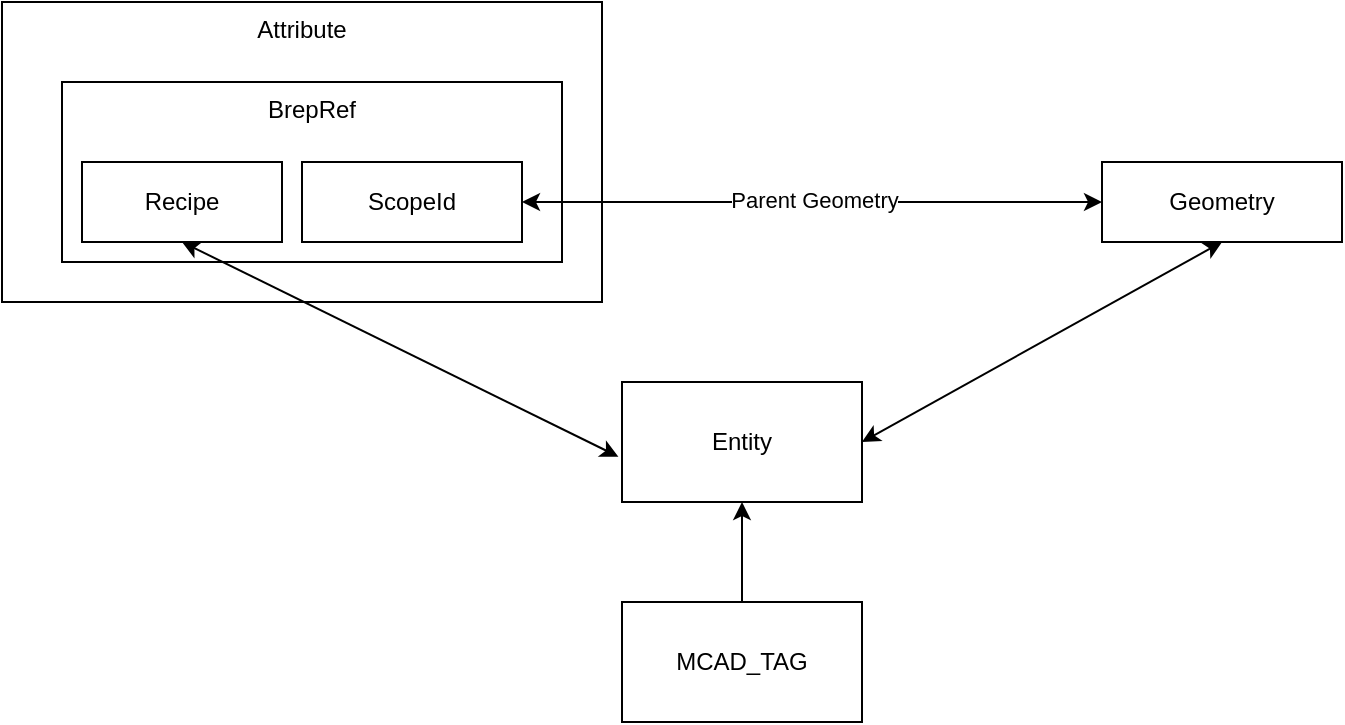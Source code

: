 <mxfile version="22.1.3" type="github">
  <diagram name="Page-1" id="whAOCv2hyKK0YJUlLeea">
    <mxGraphModel dx="1845" dy="1096" grid="1" gridSize="10" guides="1" tooltips="1" connect="1" arrows="1" fold="1" page="1" pageScale="1" pageWidth="850" pageHeight="1100" math="0" shadow="0">
      <root>
        <mxCell id="0" />
        <mxCell id="1" parent="0" />
        <mxCell id="aZsyGyUIFI28B4qga_tj-2" value="Attribute" style="rounded=0;whiteSpace=wrap;html=1;verticalAlign=top;" vertex="1" parent="1">
          <mxGeometry x="90" y="37" width="300" height="150" as="geometry" />
        </mxCell>
        <mxCell id="aZsyGyUIFI28B4qga_tj-1" value="BrepRef" style="rounded=0;whiteSpace=wrap;html=1;verticalAlign=top;" vertex="1" parent="1">
          <mxGeometry x="120" y="77" width="250" height="90" as="geometry" />
        </mxCell>
        <mxCell id="aZsyGyUIFI28B4qga_tj-7" value="Recipe" style="rounded=0;whiteSpace=wrap;html=1;" vertex="1" parent="1">
          <mxGeometry x="130" y="117" width="100" height="40" as="geometry" />
        </mxCell>
        <mxCell id="aZsyGyUIFI28B4qga_tj-8" value="ScopeId" style="rounded=0;whiteSpace=wrap;html=1;" vertex="1" parent="1">
          <mxGeometry x="240" y="117" width="110" height="40" as="geometry" />
        </mxCell>
        <mxCell id="aZsyGyUIFI28B4qga_tj-9" value="Geometry" style="rounded=0;whiteSpace=wrap;html=1;" vertex="1" parent="1">
          <mxGeometry x="640" y="117" width="120" height="40" as="geometry" />
        </mxCell>
        <mxCell id="aZsyGyUIFI28B4qga_tj-10" value="" style="endArrow=classic;startArrow=classic;html=1;rounded=0;exitX=1;exitY=0.5;exitDx=0;exitDy=0;entryX=0;entryY=0.5;entryDx=0;entryDy=0;" edge="1" parent="1" source="aZsyGyUIFI28B4qga_tj-8" target="aZsyGyUIFI28B4qga_tj-9">
          <mxGeometry width="50" height="50" relative="1" as="geometry">
            <mxPoint x="400" y="237" as="sourcePoint" />
            <mxPoint x="450" y="187" as="targetPoint" />
          </mxGeometry>
        </mxCell>
        <mxCell id="aZsyGyUIFI28B4qga_tj-13" value="Parent Geometry" style="edgeLabel;html=1;align=center;verticalAlign=middle;resizable=0;points=[];" vertex="1" connectable="0" parent="aZsyGyUIFI28B4qga_tj-10">
          <mxGeometry x="0.003" y="1" relative="1" as="geometry">
            <mxPoint as="offset" />
          </mxGeometry>
        </mxCell>
        <mxCell id="aZsyGyUIFI28B4qga_tj-14" value="Entity" style="rounded=0;whiteSpace=wrap;html=1;" vertex="1" parent="1">
          <mxGeometry x="400" y="227" width="120" height="60" as="geometry" />
        </mxCell>
        <mxCell id="aZsyGyUIFI28B4qga_tj-15" value="" style="endArrow=classic;startArrow=classic;html=1;rounded=0;entryX=0.5;entryY=1;entryDx=0;entryDy=0;exitX=1;exitY=0.5;exitDx=0;exitDy=0;" edge="1" parent="1" source="aZsyGyUIFI28B4qga_tj-14" target="aZsyGyUIFI28B4qga_tj-9">
          <mxGeometry width="50" height="50" relative="1" as="geometry">
            <mxPoint x="400" y="237" as="sourcePoint" />
            <mxPoint x="450" y="187" as="targetPoint" />
          </mxGeometry>
        </mxCell>
        <mxCell id="aZsyGyUIFI28B4qga_tj-16" value="" style="endArrow=classic;startArrow=classic;html=1;rounded=0;exitX=-0.015;exitY=0.622;exitDx=0;exitDy=0;exitPerimeter=0;entryX=0.5;entryY=1;entryDx=0;entryDy=0;" edge="1" parent="1" source="aZsyGyUIFI28B4qga_tj-14" target="aZsyGyUIFI28B4qga_tj-7">
          <mxGeometry width="50" height="50" relative="1" as="geometry">
            <mxPoint x="400" y="237" as="sourcePoint" />
            <mxPoint x="450" y="187" as="targetPoint" />
          </mxGeometry>
        </mxCell>
        <mxCell id="aZsyGyUIFI28B4qga_tj-17" value="MCAD_TAG" style="rounded=0;whiteSpace=wrap;html=1;" vertex="1" parent="1">
          <mxGeometry x="400" y="337" width="120" height="60" as="geometry" />
        </mxCell>
        <mxCell id="aZsyGyUIFI28B4qga_tj-20" value="" style="endArrow=classic;html=1;rounded=0;exitX=0.5;exitY=0;exitDx=0;exitDy=0;entryX=0.5;entryY=1;entryDx=0;entryDy=0;" edge="1" parent="1" source="aZsyGyUIFI28B4qga_tj-17" target="aZsyGyUIFI28B4qga_tj-14">
          <mxGeometry width="50" height="50" relative="1" as="geometry">
            <mxPoint x="400" y="477" as="sourcePoint" />
            <mxPoint x="450" y="427" as="targetPoint" />
          </mxGeometry>
        </mxCell>
      </root>
    </mxGraphModel>
  </diagram>
</mxfile>
